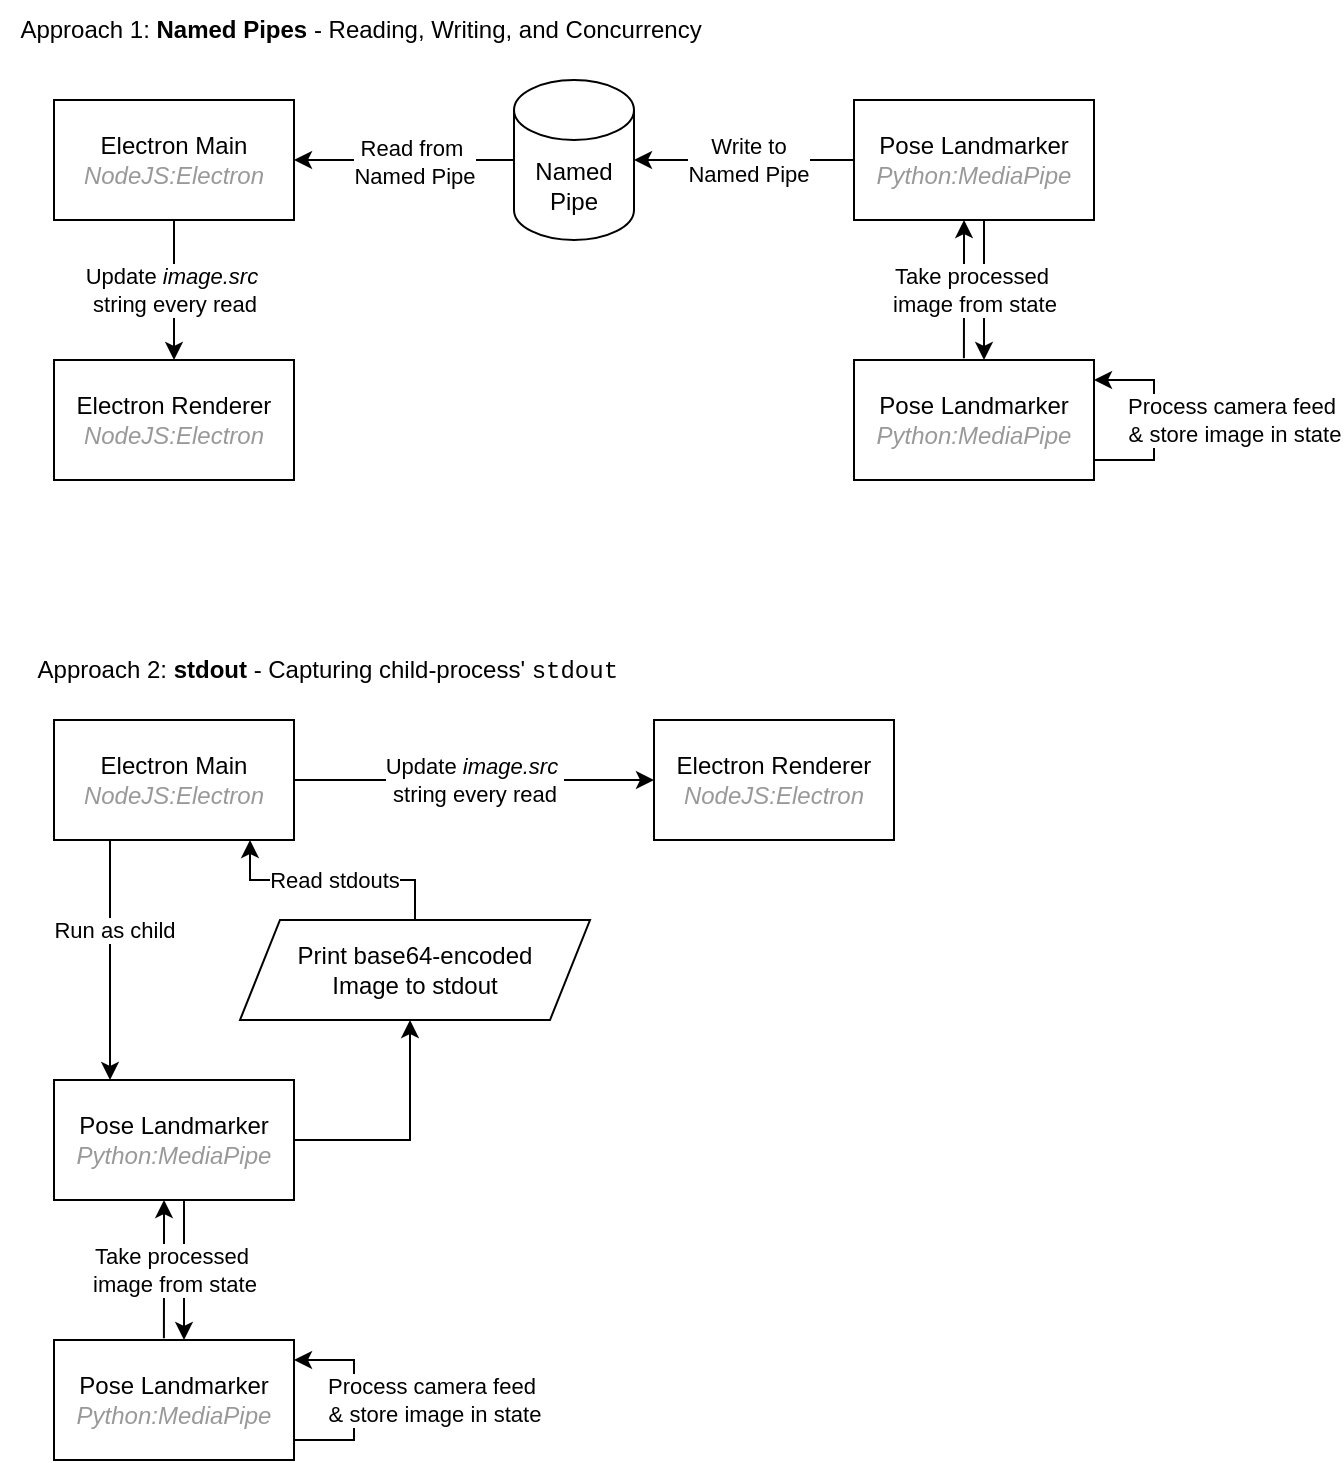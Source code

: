 <mxfile version="24.6.1" type="device">
  <diagram name="Page-1" id="eXMu176rDgCveuQT5k3q">
    <mxGraphModel dx="1615" dy="955" grid="1" gridSize="10" guides="1" tooltips="1" connect="1" arrows="1" fold="1" page="1" pageScale="1" pageWidth="850" pageHeight="1100" math="0" shadow="0">
      <root>
        <mxCell id="0" />
        <mxCell id="1" parent="0" />
        <mxCell id="dEGMa7f8i27xMLq21QbF-23" style="edgeStyle=orthogonalEdgeStyle;rounded=0;orthogonalLoop=1;jettySize=auto;html=1;" edge="1" parent="1" source="dEGMa7f8i27xMLq21QbF-1" target="dEGMa7f8i27xMLq21QbF-22">
          <mxGeometry relative="1" as="geometry" />
        </mxCell>
        <mxCell id="dEGMa7f8i27xMLq21QbF-24" value="Update &lt;i&gt;image.src&lt;/i&gt;&amp;nbsp;&lt;div&gt;string every read&lt;/div&gt;" style="edgeLabel;html=1;align=center;verticalAlign=middle;resizable=0;points=[];" vertex="1" connectable="0" parent="dEGMa7f8i27xMLq21QbF-23">
          <mxGeometry x="0.141" y="-1" relative="1" as="geometry">
            <mxPoint x="1" y="-5" as="offset" />
          </mxGeometry>
        </mxCell>
        <mxCell id="dEGMa7f8i27xMLq21QbF-1" value="Electron Main&lt;div&gt;&lt;i&gt;&lt;font color=&quot;#999999&quot;&gt;NodeJS:Electron&lt;/font&gt;&lt;/i&gt;&lt;/div&gt;" style="rounded=0;whiteSpace=wrap;html=1;" vertex="1" parent="1">
          <mxGeometry x="62" y="90" width="120" height="60" as="geometry" />
        </mxCell>
        <mxCell id="dEGMa7f8i27xMLq21QbF-2" value="Approach 1: &lt;b&gt;Named Pipes&lt;/b&gt; - Reading, Writing, and Concurrency" style="text;html=1;align=center;verticalAlign=middle;resizable=0;points=[];autosize=1;strokeColor=none;fillColor=none;" vertex="1" parent="1">
          <mxGeometry x="35" y="40" width="360" height="30" as="geometry" />
        </mxCell>
        <mxCell id="dEGMa7f8i27xMLq21QbF-3" value="Approach 2: &lt;b&gt;stdout &lt;/b&gt;- Capturing child-process&#39; &lt;font face=&quot;Courier New&quot;&gt;stdout&amp;nbsp;&lt;/font&gt;" style="text;html=1;align=center;verticalAlign=middle;resizable=0;points=[];autosize=1;strokeColor=none;fillColor=none;" vertex="1" parent="1">
          <mxGeometry x="42" y="360" width="320" height="30" as="geometry" />
        </mxCell>
        <mxCell id="dEGMa7f8i27xMLq21QbF-11" style="edgeStyle=orthogonalEdgeStyle;rounded=0;orthogonalLoop=1;jettySize=auto;html=1;" edge="1" parent="1" source="dEGMa7f8i27xMLq21QbF-4" target="dEGMa7f8i27xMLq21QbF-6">
          <mxGeometry relative="1" as="geometry">
            <mxPoint x="382" y="120" as="targetPoint" />
          </mxGeometry>
        </mxCell>
        <mxCell id="dEGMa7f8i27xMLq21QbF-20" value="Write to&lt;div&gt;Named Pipe&lt;/div&gt;" style="edgeLabel;html=1;align=center;verticalAlign=middle;resizable=0;points=[];" vertex="1" connectable="0" parent="dEGMa7f8i27xMLq21QbF-11">
          <mxGeometry x="-0.034" relative="1" as="geometry">
            <mxPoint as="offset" />
          </mxGeometry>
        </mxCell>
        <mxCell id="dEGMa7f8i27xMLq21QbF-16" style="edgeStyle=orthogonalEdgeStyle;rounded=0;orthogonalLoop=1;jettySize=auto;html=1;" edge="1" parent="1" source="dEGMa7f8i27xMLq21QbF-4">
          <mxGeometry relative="1" as="geometry">
            <mxPoint x="526.6" y="160" as="sourcePoint" />
            <mxPoint x="527" y="220" as="targetPoint" />
            <Array as="points">
              <mxPoint x="527" y="200" />
              <mxPoint x="527" y="200" />
            </Array>
          </mxGeometry>
        </mxCell>
        <mxCell id="dEGMa7f8i27xMLq21QbF-4" value="Pose Landmarker&lt;div&gt;&lt;font color=&quot;#999999&quot;&gt;&lt;i&gt;Python:MediaPipe&lt;/i&gt;&lt;/font&gt;&lt;/div&gt;" style="rounded=0;whiteSpace=wrap;html=1;" vertex="1" parent="1">
          <mxGeometry x="462" y="90" width="120" height="60" as="geometry" />
        </mxCell>
        <mxCell id="dEGMa7f8i27xMLq21QbF-12" style="edgeStyle=orthogonalEdgeStyle;rounded=0;orthogonalLoop=1;jettySize=auto;html=1;" edge="1" parent="1" source="dEGMa7f8i27xMLq21QbF-6" target="dEGMa7f8i27xMLq21QbF-1">
          <mxGeometry relative="1" as="geometry" />
        </mxCell>
        <mxCell id="dEGMa7f8i27xMLq21QbF-21" value="Read from&amp;nbsp;&lt;div&gt;Named Pipe&lt;/div&gt;" style="edgeLabel;html=1;align=center;verticalAlign=middle;resizable=0;points=[];" vertex="1" connectable="0" parent="dEGMa7f8i27xMLq21QbF-12">
          <mxGeometry x="-0.089" y="1" relative="1" as="geometry">
            <mxPoint as="offset" />
          </mxGeometry>
        </mxCell>
        <mxCell id="dEGMa7f8i27xMLq21QbF-6" value="Named Pipe" style="shape=cylinder3;whiteSpace=wrap;html=1;boundedLbl=1;backgroundOutline=1;size=15;" vertex="1" parent="1">
          <mxGeometry x="292" y="80" width="60" height="80" as="geometry" />
        </mxCell>
        <mxCell id="dEGMa7f8i27xMLq21QbF-18" style="edgeStyle=orthogonalEdgeStyle;rounded=0;orthogonalLoop=1;jettySize=auto;html=1;exitX=0.458;exitY=-0.015;exitDx=0;exitDy=0;exitPerimeter=0;" edge="1" parent="1" source="dEGMa7f8i27xMLq21QbF-13">
          <mxGeometry relative="1" as="geometry">
            <mxPoint x="517" y="210" as="sourcePoint" />
            <mxPoint x="517.011" y="150" as="targetPoint" />
            <Array as="points" />
          </mxGeometry>
        </mxCell>
        <mxCell id="dEGMa7f8i27xMLq21QbF-13" value="Pose Landmarker&lt;div&gt;&lt;font color=&quot;#999999&quot;&gt;&lt;i&gt;Python:MediaPipe&lt;/i&gt;&lt;/font&gt;&lt;/div&gt;" style="rounded=0;whiteSpace=wrap;html=1;" vertex="1" parent="1">
          <mxGeometry x="462" y="220" width="120" height="60" as="geometry" />
        </mxCell>
        <mxCell id="dEGMa7f8i27xMLq21QbF-14" style="edgeStyle=orthogonalEdgeStyle;rounded=0;orthogonalLoop=1;jettySize=auto;html=1;" edge="1" parent="1" source="dEGMa7f8i27xMLq21QbF-13" target="dEGMa7f8i27xMLq21QbF-13">
          <mxGeometry relative="1" as="geometry">
            <Array as="points">
              <mxPoint x="612" y="270" />
              <mxPoint x="612" y="230" />
            </Array>
          </mxGeometry>
        </mxCell>
        <mxCell id="dEGMa7f8i27xMLq21QbF-15" value="Process camera feed&amp;nbsp;&lt;div&gt;&amp;amp; store image in state&lt;/div&gt;" style="edgeLabel;html=1;align=center;verticalAlign=middle;resizable=0;points=[];" vertex="1" connectable="0" parent="dEGMa7f8i27xMLq21QbF-14">
          <mxGeometry x="0.357" y="1" relative="1" as="geometry">
            <mxPoint x="41" y="18" as="offset" />
          </mxGeometry>
        </mxCell>
        <mxCell id="dEGMa7f8i27xMLq21QbF-19" value="Take processed&amp;nbsp;&lt;div&gt;image from state&lt;/div&gt;" style="edgeLabel;html=1;align=center;verticalAlign=middle;resizable=0;points=[];" vertex="1" connectable="0" parent="1">
          <mxGeometry x="522" y="185" as="geometry" />
        </mxCell>
        <mxCell id="dEGMa7f8i27xMLq21QbF-22" value="Electron Renderer&lt;div&gt;&lt;i&gt;&lt;font color=&quot;#999999&quot;&gt;NodeJS:Electron&lt;/font&gt;&lt;/i&gt;&lt;/div&gt;" style="rounded=0;whiteSpace=wrap;html=1;" vertex="1" parent="1">
          <mxGeometry x="62" y="220" width="120" height="60" as="geometry" />
        </mxCell>
        <mxCell id="dEGMa7f8i27xMLq21QbF-26" style="edgeStyle=orthogonalEdgeStyle;rounded=0;orthogonalLoop=1;jettySize=auto;html=1;" edge="1" parent="1" source="dEGMa7f8i27xMLq21QbF-28" target="dEGMa7f8i27xMLq21QbF-29">
          <mxGeometry relative="1" as="geometry" />
        </mxCell>
        <mxCell id="dEGMa7f8i27xMLq21QbF-27" value="Update &lt;i&gt;image.src&lt;/i&gt;&amp;nbsp;&lt;div&gt;string every read&lt;/div&gt;" style="edgeLabel;html=1;align=center;verticalAlign=middle;resizable=0;points=[];" vertex="1" connectable="0" parent="dEGMa7f8i27xMLq21QbF-26">
          <mxGeometry x="0.141" y="-1" relative="1" as="geometry">
            <mxPoint x="-13" y="-1" as="offset" />
          </mxGeometry>
        </mxCell>
        <mxCell id="dEGMa7f8i27xMLq21QbF-38" style="edgeStyle=orthogonalEdgeStyle;rounded=0;orthogonalLoop=1;jettySize=auto;html=1;" edge="1" parent="1" target="dEGMa7f8i27xMLq21QbF-32">
          <mxGeometry relative="1" as="geometry">
            <mxPoint x="90" y="460" as="sourcePoint" />
            <mxPoint x="90" y="550" as="targetPoint" />
            <Array as="points">
              <mxPoint x="90" y="550" />
              <mxPoint x="90" y="550" />
            </Array>
          </mxGeometry>
        </mxCell>
        <mxCell id="dEGMa7f8i27xMLq21QbF-39" value="Run as child" style="edgeLabel;html=1;align=center;verticalAlign=middle;resizable=0;points=[];" vertex="1" connectable="0" parent="dEGMa7f8i27xMLq21QbF-38">
          <mxGeometry x="-0.262" y="2" relative="1" as="geometry">
            <mxPoint as="offset" />
          </mxGeometry>
        </mxCell>
        <mxCell id="dEGMa7f8i27xMLq21QbF-45" style="edgeStyle=orthogonalEdgeStyle;rounded=0;orthogonalLoop=1;jettySize=auto;html=1;" edge="1" parent="1" source="dEGMa7f8i27xMLq21QbF-42" target="dEGMa7f8i27xMLq21QbF-28">
          <mxGeometry relative="1" as="geometry">
            <Array as="points">
              <mxPoint x="242" y="480" />
              <mxPoint x="160" y="480" />
            </Array>
          </mxGeometry>
        </mxCell>
        <mxCell id="dEGMa7f8i27xMLq21QbF-46" value="Read stdouts" style="edgeLabel;html=1;align=center;verticalAlign=middle;resizable=0;points=[];" vertex="1" connectable="0" parent="dEGMa7f8i27xMLq21QbF-45">
          <mxGeometry x="0.239" relative="1" as="geometry">
            <mxPoint x="15" as="offset" />
          </mxGeometry>
        </mxCell>
        <mxCell id="dEGMa7f8i27xMLq21QbF-28" value="Electron Main&lt;div&gt;&lt;i&gt;&lt;font color=&quot;#999999&quot;&gt;NodeJS:Electron&lt;/font&gt;&lt;/i&gt;&lt;/div&gt;" style="rounded=0;whiteSpace=wrap;html=1;" vertex="1" parent="1">
          <mxGeometry x="62" y="400" width="120" height="60" as="geometry" />
        </mxCell>
        <mxCell id="dEGMa7f8i27xMLq21QbF-29" value="Electron Renderer&lt;div&gt;&lt;i&gt;&lt;font color=&quot;#999999&quot;&gt;NodeJS:Electron&lt;/font&gt;&lt;/i&gt;&lt;/div&gt;" style="rounded=0;whiteSpace=wrap;html=1;" vertex="1" parent="1">
          <mxGeometry x="362" y="400" width="120" height="60" as="geometry" />
        </mxCell>
        <mxCell id="dEGMa7f8i27xMLq21QbF-31" style="edgeStyle=orthogonalEdgeStyle;rounded=0;orthogonalLoop=1;jettySize=auto;html=1;" edge="1" parent="1" source="dEGMa7f8i27xMLq21QbF-32">
          <mxGeometry relative="1" as="geometry">
            <mxPoint x="126.6" y="650" as="sourcePoint" />
            <mxPoint x="127" y="710" as="targetPoint" />
            <Array as="points">
              <mxPoint x="127" y="690" />
              <mxPoint x="127" y="690" />
            </Array>
          </mxGeometry>
        </mxCell>
        <mxCell id="dEGMa7f8i27xMLq21QbF-43" style="edgeStyle=orthogonalEdgeStyle;rounded=0;orthogonalLoop=1;jettySize=auto;html=1;exitX=1;exitY=0.5;exitDx=0;exitDy=0;" edge="1" parent="1" source="dEGMa7f8i27xMLq21QbF-32" target="dEGMa7f8i27xMLq21QbF-42">
          <mxGeometry relative="1" as="geometry">
            <Array as="points">
              <mxPoint x="240" y="610" />
            </Array>
          </mxGeometry>
        </mxCell>
        <mxCell id="dEGMa7f8i27xMLq21QbF-32" value="Pose Landmarker&lt;div&gt;&lt;font color=&quot;#999999&quot;&gt;&lt;i&gt;Python:MediaPipe&lt;/i&gt;&lt;/font&gt;&lt;/div&gt;" style="rounded=0;whiteSpace=wrap;html=1;" vertex="1" parent="1">
          <mxGeometry x="62" y="580" width="120" height="60" as="geometry" />
        </mxCell>
        <mxCell id="dEGMa7f8i27xMLq21QbF-33" style="edgeStyle=orthogonalEdgeStyle;rounded=0;orthogonalLoop=1;jettySize=auto;html=1;exitX=0.458;exitY=-0.015;exitDx=0;exitDy=0;exitPerimeter=0;" edge="1" parent="1" source="dEGMa7f8i27xMLq21QbF-34">
          <mxGeometry relative="1" as="geometry">
            <mxPoint x="117" y="700" as="sourcePoint" />
            <mxPoint x="117.011" y="640" as="targetPoint" />
            <Array as="points" />
          </mxGeometry>
        </mxCell>
        <mxCell id="dEGMa7f8i27xMLq21QbF-34" value="Pose Landmarker&lt;div&gt;&lt;font color=&quot;#999999&quot;&gt;&lt;i&gt;Python:MediaPipe&lt;/i&gt;&lt;/font&gt;&lt;/div&gt;" style="rounded=0;whiteSpace=wrap;html=1;" vertex="1" parent="1">
          <mxGeometry x="62" y="710" width="120" height="60" as="geometry" />
        </mxCell>
        <mxCell id="dEGMa7f8i27xMLq21QbF-35" style="edgeStyle=orthogonalEdgeStyle;rounded=0;orthogonalLoop=1;jettySize=auto;html=1;" edge="1" parent="1" source="dEGMa7f8i27xMLq21QbF-34" target="dEGMa7f8i27xMLq21QbF-34">
          <mxGeometry relative="1" as="geometry">
            <Array as="points">
              <mxPoint x="212" y="760" />
              <mxPoint x="212" y="720" />
            </Array>
          </mxGeometry>
        </mxCell>
        <mxCell id="dEGMa7f8i27xMLq21QbF-36" value="Process camera feed&amp;nbsp;&lt;div&gt;&amp;amp; store image in state&lt;/div&gt;" style="edgeLabel;html=1;align=center;verticalAlign=middle;resizable=0;points=[];" vertex="1" connectable="0" parent="dEGMa7f8i27xMLq21QbF-35">
          <mxGeometry x="0.357" y="1" relative="1" as="geometry">
            <mxPoint x="41" y="18" as="offset" />
          </mxGeometry>
        </mxCell>
        <mxCell id="dEGMa7f8i27xMLq21QbF-37" value="Take processed&amp;nbsp;&lt;div&gt;image from state&lt;/div&gt;" style="edgeLabel;html=1;align=center;verticalAlign=middle;resizable=0;points=[];" vertex="1" connectable="0" parent="1">
          <mxGeometry x="122" y="675" as="geometry" />
        </mxCell>
        <mxCell id="dEGMa7f8i27xMLq21QbF-42" value="Print b&lt;span style=&quot;background-color: initial;&quot;&gt;ase64-encoded&lt;/span&gt;&lt;div&gt;Image to stdout&lt;/div&gt;" style="shape=parallelogram;perimeter=parallelogramPerimeter;whiteSpace=wrap;html=1;fixedSize=1;" vertex="1" parent="1">
          <mxGeometry x="155" y="500" width="175" height="50" as="geometry" />
        </mxCell>
      </root>
    </mxGraphModel>
  </diagram>
</mxfile>
